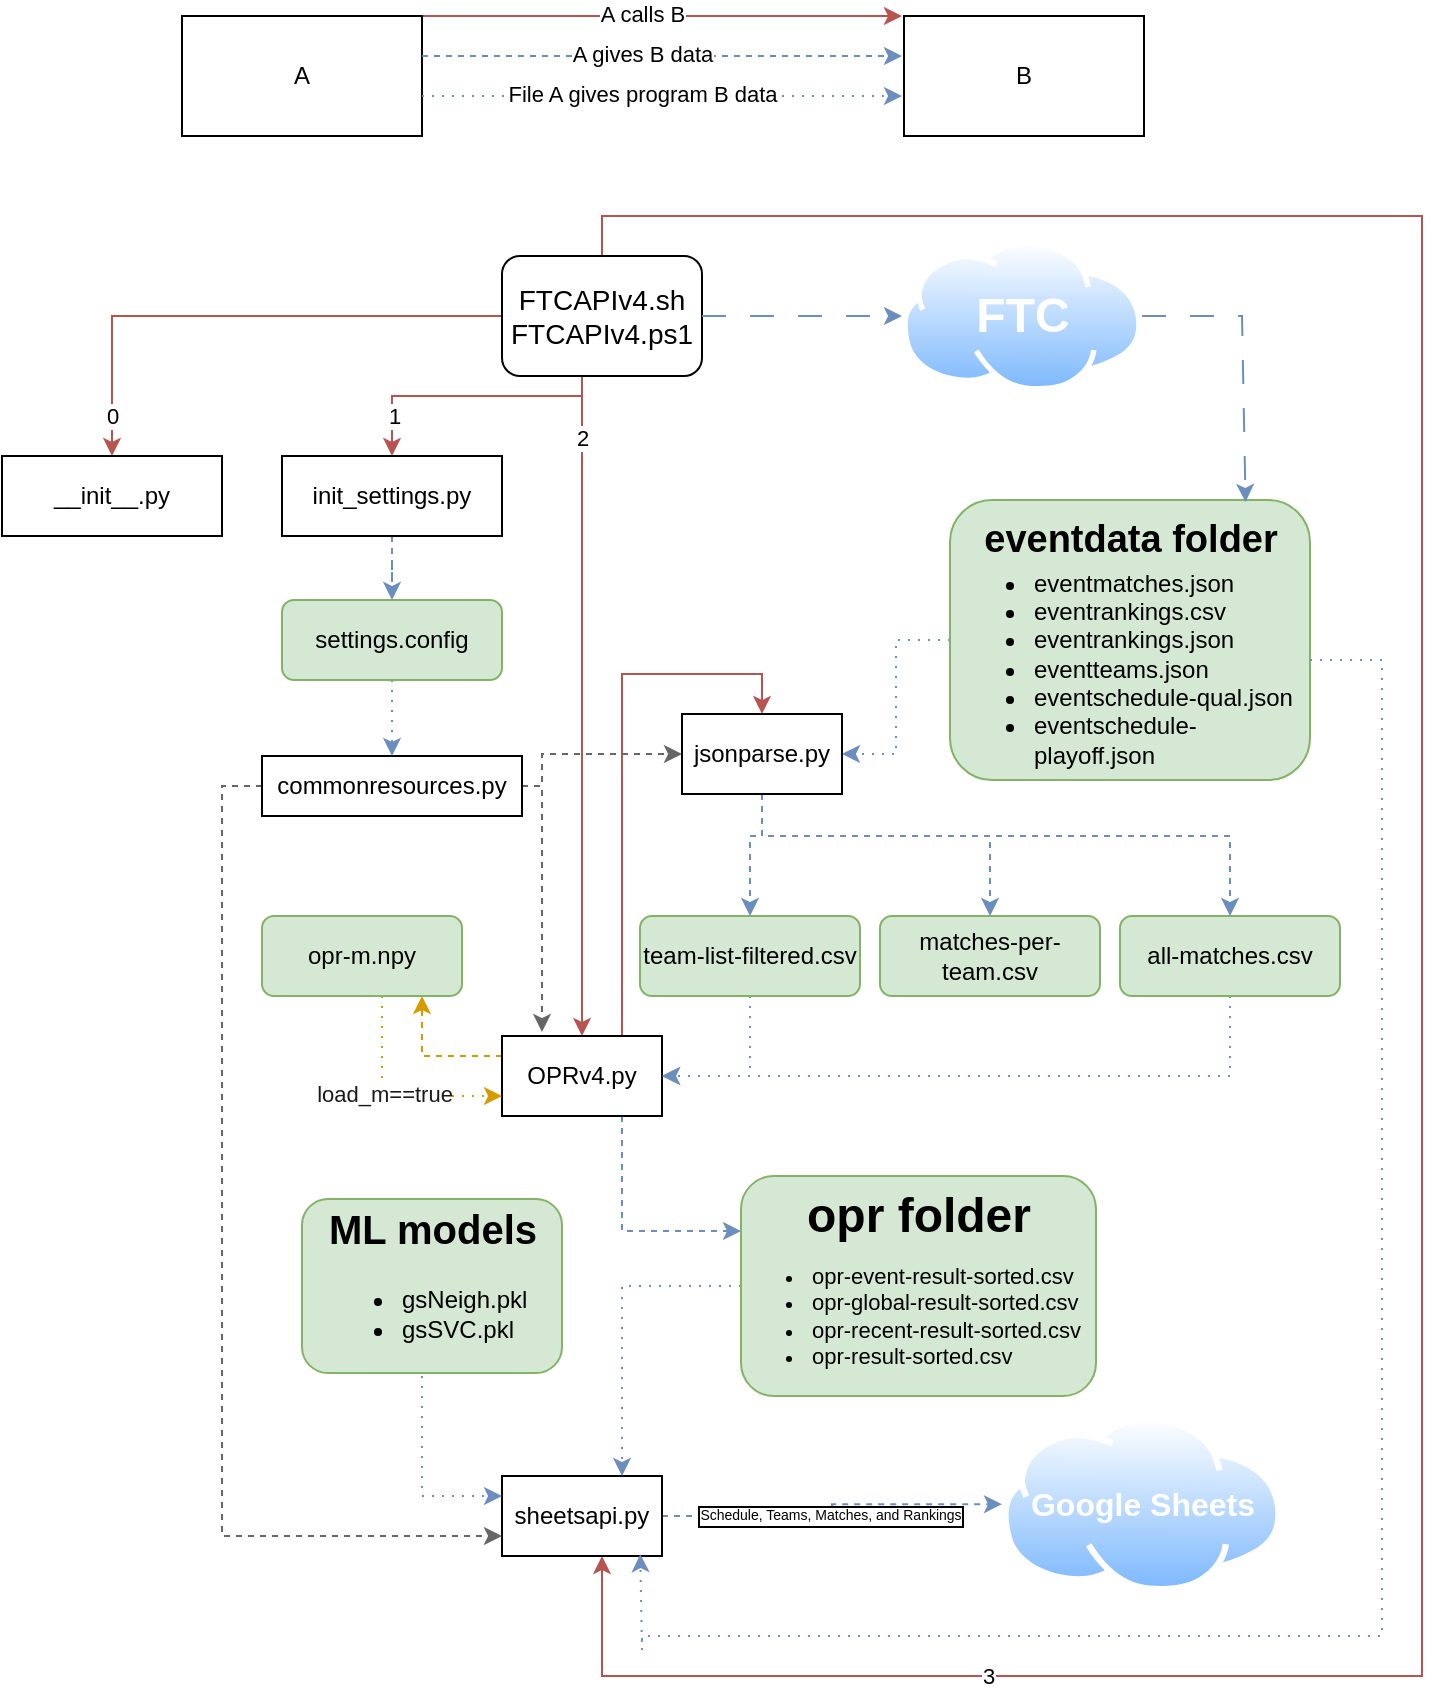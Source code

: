 <mxfile version="24.6.4" type="device">
  <diagram name="Page-1" id="G5LaLcH33VJyWfbn05yA">
    <mxGraphModel dx="800" dy="1630" grid="1" gridSize="10" guides="1" tooltips="1" connect="1" arrows="1" fold="1" page="1" pageScale="1" pageWidth="850" pageHeight="1100" math="0" shadow="0">
      <root>
        <mxCell id="0" />
        <mxCell id="1" parent="0" />
        <mxCell id="u4bJn0R_51VvF0zpdD0E-1" value="" style="image;aspect=fixed;perimeter=ellipsePerimeter;html=1;align=center;shadow=0;dashed=0;spacingTop=3;image=img/lib/active_directory/internet_cloud.svg;" parent="1" vertex="1">
          <mxGeometry x="560" y="-107.8" width="120" height="75.6" as="geometry" />
        </mxCell>
        <mxCell id="u4bJn0R_51VvF0zpdD0E-2" value="FTC" style="text;html=1;fontSize=24;fontStyle=1;verticalAlign=middle;align=center;fillColor=none;fontColor=#FFFFFF;" parent="1" vertex="1">
          <mxGeometry x="570" y="-90.0" width="100" height="40" as="geometry" />
        </mxCell>
        <mxCell id="u4bJn0R_51VvF0zpdD0E-14" style="edgeStyle=orthogonalEdgeStyle;rounded=0;orthogonalLoop=1;jettySize=auto;html=1;entryX=0.5;entryY=0;entryDx=0;entryDy=0;fillColor=#f8cecc;strokeColor=#b85450;" parent="1" source="u4bJn0R_51VvF0zpdD0E-7" target="u4bJn0R_51VvF0zpdD0E-8" edge="1">
          <mxGeometry relative="1" as="geometry">
            <Array as="points">
              <mxPoint x="400" y="50" />
              <mxPoint x="400" y="50" />
            </Array>
          </mxGeometry>
        </mxCell>
        <mxCell id="u4bJn0R_51VvF0zpdD0E-42" value="2" style="edgeLabel;html=1;align=center;verticalAlign=middle;resizable=0;points=[];" parent="u4bJn0R_51VvF0zpdD0E-14" vertex="1" connectable="0">
          <mxGeometry x="0.136" y="-3" relative="1" as="geometry">
            <mxPoint x="3" y="-157" as="offset" />
          </mxGeometry>
        </mxCell>
        <mxCell id="u4bJn0R_51VvF0zpdD0E-16" style="edgeStyle=orthogonalEdgeStyle;rounded=0;orthogonalLoop=1;jettySize=auto;html=1;fillColor=#f8cecc;strokeColor=#b85450;" parent="1" source="u4bJn0R_51VvF0zpdD0E-7" target="u4bJn0R_51VvF0zpdD0E-15" edge="1">
          <mxGeometry relative="1" as="geometry">
            <Array as="points">
              <mxPoint x="410" y="-120" />
              <mxPoint x="820" y="-120" />
              <mxPoint x="820" y="610" />
              <mxPoint x="410" y="610" />
            </Array>
          </mxGeometry>
        </mxCell>
        <mxCell id="u4bJn0R_51VvF0zpdD0E-43" value="3" style="edgeLabel;html=1;align=center;verticalAlign=middle;resizable=0;points=[];" parent="u4bJn0R_51VvF0zpdD0E-16" vertex="1" connectable="0">
          <mxGeometry x="0.69" relative="1" as="geometry">
            <mxPoint as="offset" />
          </mxGeometry>
        </mxCell>
        <mxCell id="u4bJn0R_51VvF0zpdD0E-40" style="edgeStyle=orthogonalEdgeStyle;rounded=0;orthogonalLoop=1;jettySize=auto;html=1;entryX=0.5;entryY=0;entryDx=0;entryDy=0;exitX=0.38;exitY=0.978;exitDx=0;exitDy=0;exitPerimeter=0;fillColor=#f8cecc;strokeColor=#b85450;" parent="1" source="u4bJn0R_51VvF0zpdD0E-7" target="u4bJn0R_51VvF0zpdD0E-39" edge="1">
          <mxGeometry relative="1" as="geometry">
            <Array as="points">
              <mxPoint x="400" y="-41" />
              <mxPoint x="400" y="-30" />
              <mxPoint x="305" y="-30" />
            </Array>
          </mxGeometry>
        </mxCell>
        <mxCell id="u4bJn0R_51VvF0zpdD0E-41" value="1" style="edgeLabel;html=1;align=center;verticalAlign=middle;resizable=0;points=[];" parent="u4bJn0R_51VvF0zpdD0E-40" vertex="1" connectable="0">
          <mxGeometry x="0.404" y="3" relative="1" as="geometry">
            <mxPoint x="-11" y="7" as="offset" />
          </mxGeometry>
        </mxCell>
        <mxCell id="I93fSI7ZrVSuqdJZTU5C-2" style="edgeStyle=orthogonalEdgeStyle;rounded=0;orthogonalLoop=1;jettySize=auto;html=1;entryX=0.5;entryY=0;entryDx=0;entryDy=0;fillColor=#f8cecc;strokeColor=#b85450;" edge="1" parent="1" source="u4bJn0R_51VvF0zpdD0E-7" target="I93fSI7ZrVSuqdJZTU5C-1">
          <mxGeometry relative="1" as="geometry">
            <Array as="points">
              <mxPoint x="165" y="-70" />
            </Array>
          </mxGeometry>
        </mxCell>
        <mxCell id="I93fSI7ZrVSuqdJZTU5C-3" value="0" style="edgeLabel;html=1;align=center;verticalAlign=middle;resizable=0;points=[];" vertex="1" connectable="0" parent="I93fSI7ZrVSuqdJZTU5C-2">
          <mxGeometry x="0.639" y="1" relative="1" as="geometry">
            <mxPoint x="-1" y="28" as="offset" />
          </mxGeometry>
        </mxCell>
        <mxCell id="u4bJn0R_51VvF0zpdD0E-7" value="FTCAPIv4.sh&lt;div style=&quot;font-size: 14px;&quot;&gt;FTCAPIv4.ps1&lt;/div&gt;" style="rounded=1;whiteSpace=wrap;html=1;glass=0;shadow=0;fontSize=14;labelBorderColor=none;textShadow=0;" parent="1" vertex="1">
          <mxGeometry x="360" y="-100" width="100" height="60" as="geometry" />
        </mxCell>
        <mxCell id="u4bJn0R_51VvF0zpdD0E-25" style="edgeStyle=orthogonalEdgeStyle;rounded=0;orthogonalLoop=1;jettySize=auto;html=1;entryX=0.5;entryY=0;entryDx=0;entryDy=0;exitX=0.75;exitY=0;exitDx=0;exitDy=0;fillColor=#f8cecc;strokeColor=#b85450;" parent="1" source="u4bJn0R_51VvF0zpdD0E-8" target="u4bJn0R_51VvF0zpdD0E-24" edge="1">
          <mxGeometry relative="1" as="geometry" />
        </mxCell>
        <mxCell id="u4bJn0R_51VvF0zpdD0E-68" style="edgeStyle=orthogonalEdgeStyle;rounded=0;orthogonalLoop=1;jettySize=auto;html=1;dashed=1;exitX=0.75;exitY=1;exitDx=0;exitDy=0;fillColor=#dae8fc;strokeColor=#6c8ebf;entryX=0;entryY=0.25;entryDx=0;entryDy=0;" parent="1" source="u4bJn0R_51VvF0zpdD0E-8" target="u4bJn0R_51VvF0zpdD0E-36" edge="1">
          <mxGeometry relative="1" as="geometry">
            <mxPoint x="560" y="390" as="targetPoint" />
            <Array as="points">
              <mxPoint x="420" y="388" />
            </Array>
          </mxGeometry>
        </mxCell>
        <mxCell id="u4bJn0R_51VvF0zpdD0E-91" style="edgeStyle=orthogonalEdgeStyle;rounded=0;orthogonalLoop=1;jettySize=auto;html=1;entryX=0.8;entryY=1;entryDx=0;entryDy=0;fillColor=#ffe6cc;strokeColor=#d79b00;dashed=1;entryPerimeter=0;exitX=0;exitY=0.25;exitDx=0;exitDy=0;" parent="1" source="u4bJn0R_51VvF0zpdD0E-8" target="u4bJn0R_51VvF0zpdD0E-59" edge="1">
          <mxGeometry relative="1" as="geometry" />
        </mxCell>
        <mxCell id="u4bJn0R_51VvF0zpdD0E-8" value="OPRv4.py" style="rounded=0;whiteSpace=wrap;html=1;" parent="1" vertex="1">
          <mxGeometry x="360" y="290" width="80" height="40" as="geometry" />
        </mxCell>
        <mxCell id="u4bJn0R_51VvF0zpdD0E-9" value="" style="endArrow=classic;html=1;rounded=0;exitX=1;exitY=0.5;exitDx=0;exitDy=0;dashed=1;dashPattern=12 12;fillColor=#dae8fc;strokeColor=#6c8ebf;" parent="1" source="u4bJn0R_51VvF0zpdD0E-7" target="u4bJn0R_51VvF0zpdD0E-1" edge="1">
          <mxGeometry width="50" height="50" relative="1" as="geometry">
            <mxPoint x="-30" y="330" as="sourcePoint" />
            <mxPoint x="250" y="160" as="targetPoint" />
            <Array as="points" />
          </mxGeometry>
        </mxCell>
        <mxCell id="u4bJn0R_51VvF0zpdD0E-28" style="edgeStyle=orthogonalEdgeStyle;rounded=0;orthogonalLoop=1;jettySize=auto;html=1;entryX=1;entryY=0.5;entryDx=0;entryDy=0;dashed=1;fillColor=#dae8fc;strokeColor=#6c8ebf;dashPattern=1 4;" parent="1" source="u4bJn0R_51VvF0zpdD0E-10" target="u4bJn0R_51VvF0zpdD0E-24" edge="1">
          <mxGeometry relative="1" as="geometry" />
        </mxCell>
        <mxCell id="u4bJn0R_51VvF0zpdD0E-10" value="" style="rounded=1;whiteSpace=wrap;html=1;fillColor=#d5e8d4;strokeColor=#82b366;" parent="1" vertex="1">
          <mxGeometry x="584" y="22" width="180" height="140" as="geometry" />
        </mxCell>
        <mxCell id="u4bJn0R_51VvF0zpdD0E-11" value="" style="endArrow=classic;html=1;rounded=0;entryX=0.821;entryY=0.007;entryDx=0;entryDy=0;dashed=1;dashPattern=12 12;exitX=1;exitY=0.5;exitDx=0;exitDy=0;entryPerimeter=0;fillColor=#dae8fc;strokeColor=#6c8ebf;" parent="1" source="u4bJn0R_51VvF0zpdD0E-1" target="u4bJn0R_51VvF0zpdD0E-10" edge="1">
          <mxGeometry width="50" height="50" relative="1" as="geometry">
            <mxPoint x="30" y="110" as="sourcePoint" />
            <mxPoint x="-70" y="180" as="targetPoint" />
            <Array as="points">
              <mxPoint x="730" y="-70" />
            </Array>
          </mxGeometry>
        </mxCell>
        <mxCell id="u4bJn0R_51VvF0zpdD0E-12" value="" style="image;aspect=fixed;perimeter=ellipsePerimeter;html=1;align=center;shadow=0;dashed=0;spacingTop=3;image=img/lib/active_directory/internet_cloud.svg;" parent="1" vertex="1">
          <mxGeometry x="610" y="480" width="140" height="88.2" as="geometry" />
        </mxCell>
        <mxCell id="u4bJn0R_51VvF0zpdD0E-13" value="Google Sheets" style="text;html=1;fontSize=16;fontStyle=1;verticalAlign=middle;align=center;fillColor=none;fontColor=#FFFFFF;" parent="1" vertex="1">
          <mxGeometry x="630" y="509.1" width="100" height="30" as="geometry" />
        </mxCell>
        <mxCell id="u4bJn0R_51VvF0zpdD0E-17" style="edgeStyle=orthogonalEdgeStyle;rounded=0;orthogonalLoop=1;jettySize=auto;html=1;fillColor=#dae8fc;strokeColor=#6c8ebf;dashed=1;" parent="1" source="u4bJn0R_51VvF0zpdD0E-15" target="u4bJn0R_51VvF0zpdD0E-12" edge="1">
          <mxGeometry relative="1" as="geometry" />
        </mxCell>
        <mxCell id="u4bJn0R_51VvF0zpdD0E-18" value="Schedule, Teams, Matches, and Rankings" style="edgeLabel;html=1;align=center;verticalAlign=middle;resizable=0;points=[];labelBorderColor=default;textShadow=0;spacingLeft=0;spacingRight=0;fontSize=7;spacing=3;" parent="u4bJn0R_51VvF0zpdD0E-17" vertex="1" connectable="0">
          <mxGeometry x="-0.075" y="-1" relative="1" as="geometry">
            <mxPoint x="2" y="-1" as="offset" />
          </mxGeometry>
        </mxCell>
        <mxCell id="u4bJn0R_51VvF0zpdD0E-15" value="sheetsapi.py" style="rounded=0;whiteSpace=wrap;html=1;" parent="1" vertex="1">
          <mxGeometry x="360" y="510.0" width="80" height="40" as="geometry" />
        </mxCell>
        <mxCell id="u4bJn0R_51VvF0zpdD0E-20" style="edgeStyle=orthogonalEdgeStyle;rounded=0;orthogonalLoop=1;jettySize=auto;html=1;strokeColor=#666666;dashed=1;entryX=0;entryY=0.75;entryDx=0;entryDy=0;" parent="1" source="u4bJn0R_51VvF0zpdD0E-19" target="u4bJn0R_51VvF0zpdD0E-15" edge="1">
          <mxGeometry relative="1" as="geometry">
            <mxPoint x="310" y="560" as="targetPoint" />
            <Array as="points">
              <mxPoint x="220" y="165" />
              <mxPoint x="220" y="540" />
            </Array>
          </mxGeometry>
        </mxCell>
        <mxCell id="u4bJn0R_51VvF0zpdD0E-21" style="edgeStyle=orthogonalEdgeStyle;rounded=0;orthogonalLoop=1;jettySize=auto;html=1;strokeColor=#666666;dashed=1;" parent="1" source="u4bJn0R_51VvF0zpdD0E-19" edge="1">
          <mxGeometry relative="1" as="geometry">
            <mxPoint x="380" y="288" as="targetPoint" />
            <Array as="points">
              <mxPoint x="380" y="165" />
              <mxPoint x="380" y="288" />
            </Array>
          </mxGeometry>
        </mxCell>
        <mxCell id="u4bJn0R_51VvF0zpdD0E-81" style="edgeStyle=orthogonalEdgeStyle;rounded=0;orthogonalLoop=1;jettySize=auto;html=1;entryX=0;entryY=0.5;entryDx=0;entryDy=0;dashed=1;fillColor=#f5f5f5;strokeColor=#666666;exitX=1;exitY=0.5;exitDx=0;exitDy=0;" parent="1" source="u4bJn0R_51VvF0zpdD0E-19" target="u4bJn0R_51VvF0zpdD0E-24" edge="1">
          <mxGeometry relative="1" as="geometry">
            <Array as="points">
              <mxPoint x="380" y="165" />
              <mxPoint x="380" y="149" />
            </Array>
          </mxGeometry>
        </mxCell>
        <mxCell id="u4bJn0R_51VvF0zpdD0E-19" value="commonresources.py" style="rounded=0;whiteSpace=wrap;html=1;" parent="1" vertex="1">
          <mxGeometry x="240" y="150" width="130" height="30" as="geometry" />
        </mxCell>
        <mxCell id="u4bJn0R_51VvF0zpdD0E-58" style="edgeStyle=orthogonalEdgeStyle;rounded=0;orthogonalLoop=1;jettySize=auto;html=1;dashed=1;entryX=1;entryY=0.5;entryDx=0;entryDy=0;fillColor=#dae8fc;strokeColor=#6c8ebf;dashPattern=1 4;" parent="1" source="u4bJn0R_51VvF0zpdD0E-22" target="u4bJn0R_51VvF0zpdD0E-8" edge="1">
          <mxGeometry relative="1" as="geometry">
            <mxPoint x="430" y="330" as="targetPoint" />
            <Array as="points">
              <mxPoint x="724" y="310" />
            </Array>
          </mxGeometry>
        </mxCell>
        <mxCell id="u4bJn0R_51VvF0zpdD0E-22" value="all-matches.csv" style="rounded=1;whiteSpace=wrap;html=1;fillColor=#d5e8d4;strokeColor=#82b366;" parent="1" vertex="1">
          <mxGeometry x="669" y="230" width="110" height="40" as="geometry" />
        </mxCell>
        <mxCell id="u4bJn0R_51VvF0zpdD0E-78" style="edgeStyle=orthogonalEdgeStyle;rounded=0;orthogonalLoop=1;jettySize=auto;html=1;entryX=0.5;entryY=0;entryDx=0;entryDy=0;dashed=1;fillColor=#dae8fc;strokeColor=#6c8ebf;" parent="1" source="u4bJn0R_51VvF0zpdD0E-24" target="u4bJn0R_51VvF0zpdD0E-31" edge="1">
          <mxGeometry relative="1" as="geometry">
            <Array as="points">
              <mxPoint x="490" y="190" />
              <mxPoint x="484" y="190" />
            </Array>
          </mxGeometry>
        </mxCell>
        <mxCell id="u4bJn0R_51VvF0zpdD0E-79" style="edgeStyle=orthogonalEdgeStyle;rounded=0;orthogonalLoop=1;jettySize=auto;html=1;entryX=0.5;entryY=0;entryDx=0;entryDy=0;dashed=1;fillColor=#dae8fc;strokeColor=#6c8ebf;" parent="1" source="u4bJn0R_51VvF0zpdD0E-24" target="u4bJn0R_51VvF0zpdD0E-23" edge="1">
          <mxGeometry relative="1" as="geometry">
            <Array as="points">
              <mxPoint x="490" y="190" />
              <mxPoint x="604" y="190" />
            </Array>
          </mxGeometry>
        </mxCell>
        <mxCell id="u4bJn0R_51VvF0zpdD0E-80" style="edgeStyle=orthogonalEdgeStyle;rounded=0;orthogonalLoop=1;jettySize=auto;html=1;dashed=1;fillColor=#dae8fc;strokeColor=#6c8ebf;" parent="1" source="u4bJn0R_51VvF0zpdD0E-24" target="u4bJn0R_51VvF0zpdD0E-22" edge="1">
          <mxGeometry relative="1" as="geometry">
            <Array as="points">
              <mxPoint x="490" y="190" />
              <mxPoint x="724" y="190" />
            </Array>
          </mxGeometry>
        </mxCell>
        <mxCell id="u4bJn0R_51VvF0zpdD0E-24" value="jsonparse.py" style="rounded=0;whiteSpace=wrap;html=1;" parent="1" vertex="1">
          <mxGeometry x="450" y="129" width="80" height="40" as="geometry" />
        </mxCell>
        <mxCell id="u4bJn0R_51VvF0zpdD0E-57" style="edgeStyle=orthogonalEdgeStyle;rounded=0;orthogonalLoop=1;jettySize=auto;html=1;dashed=1;entryX=1;entryY=0.5;entryDx=0;entryDy=0;fillColor=#dae8fc;strokeColor=#6c8ebf;dashPattern=1 4;" parent="1" source="u4bJn0R_51VvF0zpdD0E-31" target="u4bJn0R_51VvF0zpdD0E-8" edge="1">
          <mxGeometry relative="1" as="geometry">
            <mxPoint x="430" y="330" as="targetPoint" />
            <Array as="points">
              <mxPoint x="484" y="310" />
            </Array>
          </mxGeometry>
        </mxCell>
        <mxCell id="u4bJn0R_51VvF0zpdD0E-31" value="team-list-filtered.csv" style="rounded=1;whiteSpace=wrap;html=1;fillColor=#d5e8d4;strokeColor=#82b366;" parent="1" vertex="1">
          <mxGeometry x="429" y="230" width="110" height="40" as="geometry" />
        </mxCell>
        <mxCell id="u4bJn0R_51VvF0zpdD0E-74" style="edgeStyle=orthogonalEdgeStyle;rounded=0;orthogonalLoop=1;jettySize=auto;html=1;entryX=0.75;entryY=0;entryDx=0;entryDy=0;dashed=1;fillColor=#dae8fc;strokeColor=#6c8ebf;dashPattern=1 4;" parent="1" source="u4bJn0R_51VvF0zpdD0E-36" target="u4bJn0R_51VvF0zpdD0E-15" edge="1">
          <mxGeometry relative="1" as="geometry">
            <Array as="points">
              <mxPoint x="420" y="415" />
            </Array>
          </mxGeometry>
        </mxCell>
        <mxCell id="u4bJn0R_51VvF0zpdD0E-36" value="" style="rounded=1;whiteSpace=wrap;html=1;fillColor=#d5e8d4;strokeColor=#82b366;" parent="1" vertex="1">
          <mxGeometry x="479.5" y="360" width="177.5" height="110" as="geometry" />
        </mxCell>
        <mxCell id="u4bJn0R_51VvF0zpdD0E-51" style="edgeStyle=orthogonalEdgeStyle;rounded=0;orthogonalLoop=1;jettySize=auto;html=1;entryX=0.5;entryY=0;entryDx=0;entryDy=0;exitX=0.5;exitY=1;exitDx=0;exitDy=0;fillColor=#dae8fc;strokeColor=#6c8ebf;dashed=1;dashPattern=1 4;" parent="1" source="u4bJn0R_51VvF0zpdD0E-38" target="u4bJn0R_51VvF0zpdD0E-19" edge="1">
          <mxGeometry relative="1" as="geometry">
            <mxPoint x="275.037" y="120" as="sourcePoint" />
            <mxPoint x="245" y="240" as="targetPoint" />
            <Array as="points" />
          </mxGeometry>
        </mxCell>
        <mxCell id="u4bJn0R_51VvF0zpdD0E-38" value="settings.config" style="rounded=1;whiteSpace=wrap;html=1;fillColor=#d5e8d4;strokeColor=#82b366;" parent="1" vertex="1">
          <mxGeometry x="250" y="72" width="110" height="40" as="geometry" />
        </mxCell>
        <mxCell id="u4bJn0R_51VvF0zpdD0E-76" style="edgeStyle=orthogonalEdgeStyle;rounded=0;orthogonalLoop=1;jettySize=auto;html=1;entryX=0.5;entryY=0;entryDx=0;entryDy=0;dashed=1;fillColor=#dae8fc;strokeColor=#6c8ebf;" parent="1" source="u4bJn0R_51VvF0zpdD0E-39" target="u4bJn0R_51VvF0zpdD0E-38" edge="1">
          <mxGeometry relative="1" as="geometry" />
        </mxCell>
        <mxCell id="u4bJn0R_51VvF0zpdD0E-39" value="init_settings.py" style="rounded=0;whiteSpace=wrap;html=1;" parent="1" vertex="1">
          <mxGeometry x="250" width="110" height="40" as="geometry" />
        </mxCell>
        <mxCell id="u4bJn0R_51VvF0zpdD0E-69" style="edgeStyle=orthogonalEdgeStyle;rounded=0;orthogonalLoop=1;jettySize=auto;html=1;dashed=1;fillColor=#dae8fc;strokeColor=#6c8ebf;exitX=1;exitY=0.5;exitDx=0;exitDy=0;dashPattern=1 4;entryX=0.864;entryY=0.978;entryDx=0;entryDy=0;entryPerimeter=0;" parent="1" source="u4bJn0R_51VvF0zpdD0E-49" target="u4bJn0R_51VvF0zpdD0E-15" edge="1">
          <mxGeometry relative="1" as="geometry">
            <mxPoint x="774" y="120" as="sourcePoint" />
            <mxPoint x="420" y="600" as="targetPoint" />
            <Array as="points">
              <mxPoint x="800" y="102" />
              <mxPoint x="800" y="590" />
              <mxPoint x="430" y="590" />
              <mxPoint x="430" y="597" />
              <mxPoint x="429" y="597" />
            </Array>
          </mxGeometry>
        </mxCell>
        <mxCell id="u4bJn0R_51VvF0zpdD0E-49" value="&lt;ul&gt;&lt;li&gt;eventmatches.json&lt;/li&gt;&lt;li&gt;eventrankings.csv&lt;/li&gt;&lt;li&gt;eventrankings.json&lt;/li&gt;&lt;li&gt;eventteams.json&lt;/li&gt;&lt;li&gt;eventschedule-qual.json&lt;/li&gt;&lt;li&gt;eventschedule-playoff.json&lt;/li&gt;&lt;/ul&gt;" style="text;strokeColor=none;fillColor=none;html=1;whiteSpace=wrap;verticalAlign=middle;overflow=hidden;labelPosition=center;verticalLabelPosition=middle;align=left;" parent="1" vertex="1">
          <mxGeometry x="584" y="42" width="180" height="120" as="geometry" />
        </mxCell>
        <mxCell id="u4bJn0R_51VvF0zpdD0E-50" value="eventdata folder" style="text;strokeColor=none;fillColor=none;html=1;fontSize=19;fontStyle=1;verticalAlign=middle;align=center;" parent="1" vertex="1">
          <mxGeometry x="624" y="22" width="100" height="40" as="geometry" />
        </mxCell>
        <mxCell id="u4bJn0R_51VvF0zpdD0E-23" value="matches-per-team.csv" style="rounded=1;whiteSpace=wrap;html=1;fillColor=#d5e8d4;strokeColor=#82b366;" parent="1" vertex="1">
          <mxGeometry x="549" y="230" width="110" height="40" as="geometry" />
        </mxCell>
        <mxCell id="u4bJn0R_51VvF0zpdD0E-92" style="edgeStyle=orthogonalEdgeStyle;rounded=0;orthogonalLoop=1;jettySize=auto;html=1;entryX=0;entryY=0.75;entryDx=0;entryDy=0;exitX=0.25;exitY=1;exitDx=0;exitDy=0;fillColor=#ffe6cc;strokeColor=#d79b00;dashed=1;dashPattern=1 4;" parent="1" source="u4bJn0R_51VvF0zpdD0E-59" target="u4bJn0R_51VvF0zpdD0E-8" edge="1">
          <mxGeometry relative="1" as="geometry">
            <Array as="points">
              <mxPoint x="300" y="270" />
              <mxPoint x="300" y="320" />
            </Array>
          </mxGeometry>
        </mxCell>
        <mxCell id="u4bJn0R_51VvF0zpdD0E-93" value="load_m==true" style="edgeLabel;html=1;align=center;verticalAlign=middle;resizable=0;points=[];fontColor=#1A1A1A;" parent="u4bJn0R_51VvF0zpdD0E-92" vertex="1" connectable="0">
          <mxGeometry x="-0.069" y="-1" relative="1" as="geometry">
            <mxPoint x="2" y="16" as="offset" />
          </mxGeometry>
        </mxCell>
        <mxCell id="u4bJn0R_51VvF0zpdD0E-59" value="opr-m.npy" style="rounded=1;whiteSpace=wrap;html=1;fillColor=#d5e8d4;strokeColor=#82b366;" parent="1" vertex="1">
          <mxGeometry x="240" y="230" width="100" height="40" as="geometry" />
        </mxCell>
        <mxCell id="u4bJn0R_51VvF0zpdD0E-66" value="&lt;ul style=&quot;font-size: 11px;&quot;&gt;&lt;li style=&quot;font-size: 11px;&quot;&gt;opr-event-result-sorted.csv&lt;/li&gt;&lt;li style=&quot;font-size: 11px;&quot;&gt;opr-global-result-sorted.csv&lt;/li&gt;&lt;li style=&quot;font-size: 11px;&quot;&gt;opr-recent-result-sorted.csv&lt;/li&gt;&lt;li style=&quot;font-size: 11px;&quot;&gt;opr-result-sorted.csv&lt;/li&gt;&lt;/ul&gt;" style="text;strokeColor=none;fillColor=none;html=1;whiteSpace=wrap;verticalAlign=middle;overflow=hidden;fontSize=11;" parent="1" vertex="1">
          <mxGeometry x="473.25" y="390" width="190" height="80" as="geometry" />
        </mxCell>
        <mxCell id="u4bJn0R_51VvF0zpdD0E-67" value="opr folder" style="text;strokeColor=none;fillColor=none;html=1;fontSize=24;fontStyle=1;verticalAlign=middle;align=center;" parent="1" vertex="1">
          <mxGeometry x="518.25" y="360" width="100" height="40" as="geometry" />
        </mxCell>
        <mxCell id="u4bJn0R_51VvF0zpdD0E-73" style="edgeStyle=orthogonalEdgeStyle;rounded=0;orthogonalLoop=1;jettySize=auto;html=1;entryX=0;entryY=0.25;entryDx=0;entryDy=0;dashed=1;fillColor=#dae8fc;strokeColor=#6c8ebf;dashPattern=1 4;" parent="1" target="u4bJn0R_51VvF0zpdD0E-15" edge="1">
          <mxGeometry relative="1" as="geometry">
            <mxPoint x="320" y="460" as="sourcePoint" />
            <Array as="points">
              <mxPoint x="320" y="490" />
              <mxPoint x="320" y="568" />
            </Array>
          </mxGeometry>
        </mxCell>
        <mxCell id="u4bJn0R_51VvF0zpdD0E-70" value="" style="rounded=1;whiteSpace=wrap;html=1;fillColor=#d5e8d4;strokeColor=#82b366;" parent="1" vertex="1">
          <mxGeometry x="260" y="371.5" width="130" height="87" as="geometry" />
        </mxCell>
        <mxCell id="u4bJn0R_51VvF0zpdD0E-71" value="ML models" style="text;strokeColor=none;fillColor=none;html=1;fontSize=20;fontStyle=1;verticalAlign=middle;align=center;" parent="1" vertex="1">
          <mxGeometry x="275" y="371.5" width="100" height="28.5" as="geometry" />
        </mxCell>
        <mxCell id="u4bJn0R_51VvF0zpdD0E-72" value="&lt;ul&gt;&lt;li&gt;gsNeigh.pkl&lt;/li&gt;&lt;li&gt;gsSVC.pkl&lt;/li&gt;&lt;/ul&gt;" style="text;strokeColor=none;fillColor=none;html=1;whiteSpace=wrap;verticalAlign=middle;overflow=hidden;" parent="1" vertex="1">
          <mxGeometry x="267.5" y="400" width="115" height="58.5" as="geometry" />
        </mxCell>
        <mxCell id="u4bJn0R_51VvF0zpdD0E-82" value="" style="endArrow=classic;html=1;rounded=0;fillColor=#f8cecc;strokeColor=#b85450;" parent="1" edge="1">
          <mxGeometry width="50" height="50" relative="1" as="geometry">
            <mxPoint x="320" y="-220" as="sourcePoint" />
            <mxPoint x="560" y="-220" as="targetPoint" />
          </mxGeometry>
        </mxCell>
        <mxCell id="u4bJn0R_51VvF0zpdD0E-83" value="A calls B" style="edgeLabel;html=1;align=center;verticalAlign=middle;resizable=0;points=[];" parent="u4bJn0R_51VvF0zpdD0E-82" vertex="1" connectable="0">
          <mxGeometry x="-0.272" y="1" relative="1" as="geometry">
            <mxPoint x="22" as="offset" />
          </mxGeometry>
        </mxCell>
        <mxCell id="u4bJn0R_51VvF0zpdD0E-84" value="A" style="rounded=0;whiteSpace=wrap;html=1;" parent="1" vertex="1">
          <mxGeometry x="200" y="-220" width="120" height="60" as="geometry" />
        </mxCell>
        <mxCell id="u4bJn0R_51VvF0zpdD0E-85" value="B" style="rounded=0;whiteSpace=wrap;html=1;" parent="1" vertex="1">
          <mxGeometry x="561" y="-220" width="120" height="60" as="geometry" />
        </mxCell>
        <mxCell id="u4bJn0R_51VvF0zpdD0E-86" value="" style="endArrow=classic;html=1;rounded=0;dashed=1;fillColor=#dae8fc;strokeColor=#6c8ebf;" parent="1" edge="1">
          <mxGeometry width="50" height="50" relative="1" as="geometry">
            <mxPoint x="320" y="-200" as="sourcePoint" />
            <mxPoint x="560" y="-200" as="targetPoint" />
          </mxGeometry>
        </mxCell>
        <mxCell id="u4bJn0R_51VvF0zpdD0E-87" value="A gives B data" style="edgeLabel;html=1;align=center;verticalAlign=middle;resizable=0;points=[];" parent="u4bJn0R_51VvF0zpdD0E-86" vertex="1" connectable="0">
          <mxGeometry x="-0.272" y="1" relative="1" as="geometry">
            <mxPoint x="22" as="offset" />
          </mxGeometry>
        </mxCell>
        <mxCell id="u4bJn0R_51VvF0zpdD0E-89" value="" style="endArrow=classic;html=1;rounded=0;dashed=1;fillColor=#dae8fc;strokeColor=#6c8ebf;dashPattern=1 4;" parent="1" edge="1">
          <mxGeometry width="50" height="50" relative="1" as="geometry">
            <mxPoint x="320" y="-180" as="sourcePoint" />
            <mxPoint x="560" y="-180" as="targetPoint" />
          </mxGeometry>
        </mxCell>
        <mxCell id="u4bJn0R_51VvF0zpdD0E-90" value="File A gives program B data" style="edgeLabel;html=1;align=center;verticalAlign=middle;resizable=0;points=[];" parent="u4bJn0R_51VvF0zpdD0E-89" vertex="1" connectable="0">
          <mxGeometry x="-0.272" y="1" relative="1" as="geometry">
            <mxPoint x="22" as="offset" />
          </mxGeometry>
        </mxCell>
        <mxCell id="I93fSI7ZrVSuqdJZTU5C-1" value="__init__.py" style="rounded=0;whiteSpace=wrap;html=1;" vertex="1" parent="1">
          <mxGeometry x="110" width="110" height="40" as="geometry" />
        </mxCell>
      </root>
    </mxGraphModel>
  </diagram>
</mxfile>
